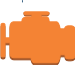 <?xml version="1.0" encoding="UTF-8"?>
<dia:diagram xmlns:dia="http://www.lysator.liu.se/~alla/dia/">
  <dia:layer name="Fondo" visible="true" active="true">
    <dia:group>
      <dia:group>
        <dia:group>
          <dia:object type="Standard - Polygon" version="0" id="O0">
            <dia:attribute name="obj_pos">
              <dia:point val="1.674,0.693"/>
            </dia:attribute>
            <dia:attribute name="obj_bb">
              <dia:rectangle val="1.673,0.693;1.674,0.696"/>
            </dia:attribute>
            <dia:attribute name="poly_points">
              <dia:point val="1.674,0.693"/>
              <dia:point val="1.674,0.696"/>
              <dia:point val="1.673,0.694"/>
            </dia:attribute>
            <dia:attribute name="line_color">
              <dia:color val="#19486f"/>
            </dia:attribute>
            <dia:attribute name="line_width">
              <dia:real val="0"/>
            </dia:attribute>
            <dia:attribute name="inner_color">
              <dia:color val="#19486f"/>
            </dia:attribute>
            <dia:attribute name="show_background">
              <dia:boolean val="true"/>
            </dia:attribute>
          </dia:object>
        </dia:group>
      </dia:group>
      <dia:object type="Standard - Beziergon" version="0" id="O1">
        <dia:attribute name="obj_pos">
          <dia:point val="4.106,2.033"/>
        </dia:attribute>
        <dia:attribute name="obj_bb">
          <dia:rectangle val="0.6,1.273;4.3,3.883"/>
        </dia:attribute>
        <dia:attribute name="bez_points">
          <dia:point val="4.106,2.033"/>
          <dia:point val="3.971,2.033"/>
          <dia:point val="4.106,2.033"/>
          <dia:point val="3.971,2.033"/>
          <dia:point val="3.87,2.033"/>
          <dia:point val="3.788,2.089"/>
          <dia:point val="3.778,2.183"/>
          <dia:point val="3.555,2.183"/>
          <dia:point val="3.778,2.183"/>
          <dia:point val="3.555,2.183"/>
          <dia:point val="3.531,1.995"/>
          <dia:point val="3.457,1.833"/>
          <dia:point val="3.37,1.833"/>
          <dia:point val="3.312,1.833"/>
          <dia:point val="3.37,1.833"/>
          <dia:point val="3.312,1.833"/>
          <dia:point val="3,1.833"/>
          <dia:point val="3.312,1.833"/>
          <dia:point val="3,1.833"/>
          <dia:point val="3,1.772"/>
          <dia:point val="3,1.833"/>
          <dia:point val="3,1.772"/>
          <dia:point val="3,1.665"/>
          <dia:point val="2.954,1.583"/>
          <dia:point val="2.847,1.583"/>
          <dia:point val="2.6,1.583"/>
          <dia:point val="2.847,1.583"/>
          <dia:point val="2.6,1.583"/>
          <dia:point val="2.6,1.433"/>
          <dia:point val="2.6,1.583"/>
          <dia:point val="2.6,1.433"/>
          <dia:point val="2.901,1.433"/>
          <dia:point val="2.6,1.433"/>
          <dia:point val="2.901,1.433"/>
          <dia:point val="2.935,1.433"/>
          <dia:point val="3,1.384"/>
          <dia:point val="3,1.349"/>
          <dia:point val="3,1.29"/>
          <dia:point val="3,1.349"/>
          <dia:point val="3,1.29"/>
          <dia:point val="3,1.255"/>
          <dia:point val="2.935,1.283"/>
          <dia:point val="2.901,1.283"/>
          <dia:point val="1.826,1.283"/>
          <dia:point val="2.901,1.283"/>
          <dia:point val="1.826,1.283"/>
          <dia:point val="1.791,1.283"/>
          <dia:point val="1.75,1.255"/>
          <dia:point val="1.75,1.29"/>
          <dia:point val="1.75,1.349"/>
          <dia:point val="1.75,1.29"/>
          <dia:point val="1.75,1.349"/>
          <dia:point val="1.75,1.384"/>
          <dia:point val="1.791,1.433"/>
          <dia:point val="1.826,1.433"/>
          <dia:point val="2.15,1.433"/>
          <dia:point val="1.826,1.433"/>
          <dia:point val="2.15,1.433"/>
          <dia:point val="2.15,1.583"/>
          <dia:point val="2.15,1.433"/>
          <dia:point val="2.15,1.583"/>
          <dia:point val="1.879,1.583"/>
          <dia:point val="2.15,1.583"/>
          <dia:point val="1.879,1.583"/>
          <dia:point val="1.772,1.583"/>
          <dia:point val="1.65,1.665"/>
          <dia:point val="1.65,1.772"/>
          <dia:point val="1.65,1.833"/>
          <dia:point val="1.65,1.772"/>
          <dia:point val="1.65,1.833"/>
          <dia:point val="1.24,1.833"/>
          <dia:point val="1.65,1.833"/>
          <dia:point val="1.24,1.833"/>
          <dia:point val="1.133,1.833"/>
          <dia:point val="1.05,1.937"/>
          <dia:point val="1.05,2.043"/>
          <dia:point val="1.05,2.633"/>
          <dia:point val="1.05,2.043"/>
          <dia:point val="1.05,2.633"/>
          <dia:point val="0.8,2.633"/>
          <dia:point val="1.05,2.633"/>
          <dia:point val="0.8,2.633"/>
          <dia:point val="0.8,1.976"/>
          <dia:point val="0.8,2.633"/>
          <dia:point val="0.8,1.976"/>
          <dia:point val="0.8,1.938"/>
          <dia:point val="0.748,1.908"/>
          <dia:point val="0.7,1.908"/>
          <dia:point val="0.652,1.908"/>
          <dia:point val="0.6,1.938"/>
          <dia:point val="0.6,1.976"/>
          <dia:point val="0.6,3.525"/>
          <dia:point val="0.6,1.976"/>
          <dia:point val="0.6,3.525"/>
          <dia:point val="0.6,3.562"/>
          <dia:point val="0.652,3.593"/>
          <dia:point val="0.7,3.593"/>
          <dia:point val="0.748,3.593"/>
          <dia:point val="0.8,3.562"/>
          <dia:point val="0.8,3.525"/>
          <dia:point val="0.8,2.883"/>
          <dia:point val="0.8,3.525"/>
          <dia:point val="0.8,2.883"/>
          <dia:point val="1.05,2.883"/>
          <dia:point val="0.8,2.883"/>
          <dia:point val="1.05,2.883"/>
          <dia:point val="1.05,3.438"/>
          <dia:point val="1.05,2.883"/>
          <dia:point val="1.05,3.438"/>
          <dia:point val="1.05,3.545"/>
          <dia:point val="1.133,3.633"/>
          <dia:point val="1.24,3.633"/>
          <dia:point val="2.098,3.633"/>
          <dia:point val="1.24,3.633"/>
          <dia:point val="2.098,3.633"/>
          <dia:point val="2.131,3.783"/>
          <dia:point val="2.194,3.883"/>
          <dia:point val="2.266,3.883"/>
          <dia:point val="3.37,3.883"/>
          <dia:point val="2.266,3.883"/>
          <dia:point val="3.37,3.883"/>
          <dia:point val="3.465,3.883"/>
          <dia:point val="3.544,3.683"/>
          <dia:point val="3.561,3.483"/>
          <dia:point val="3.8,3.483"/>
          <dia:point val="3.561,3.483"/>
          <dia:point val="3.8,3.483"/>
          <dia:point val="3.8,3.515"/>
          <dia:point val="3.8,3.483"/>
          <dia:point val="3.8,3.515"/>
          <dia:point val="3.8,3.622"/>
          <dia:point val="3.864,3.683"/>
          <dia:point val="3.971,3.683"/>
          <dia:point val="4.106,3.683"/>
          <dia:point val="3.971,3.683"/>
          <dia:point val="4.106,3.683"/>
          <dia:point val="4.213,3.683"/>
          <dia:point val="4.3,3.622"/>
          <dia:point val="4.3,3.515"/>
          <dia:point val="4.3,2.218"/>
          <dia:point val="4.3,3.515"/>
          <dia:point val="4.3,2.218"/>
          <dia:point val="4.3,2.111"/>
          <dia:point val="4.213,2.033"/>
        </dia:attribute>
        <dia:attribute name="corner_types">
          <dia:enum val="-1548163272"/>
          <dia:enum val="0"/>
          <dia:enum val="0"/>
          <dia:enum val="0"/>
          <dia:enum val="0"/>
          <dia:enum val="0"/>
          <dia:enum val="0"/>
          <dia:enum val="0"/>
          <dia:enum val="0"/>
          <dia:enum val="0"/>
          <dia:enum val="0"/>
          <dia:enum val="0"/>
          <dia:enum val="0"/>
          <dia:enum val="0"/>
          <dia:enum val="0"/>
          <dia:enum val="0"/>
          <dia:enum val="0"/>
          <dia:enum val="0"/>
          <dia:enum val="0"/>
          <dia:enum val="0"/>
          <dia:enum val="0"/>
          <dia:enum val="0"/>
          <dia:enum val="0"/>
          <dia:enum val="0"/>
          <dia:enum val="0"/>
          <dia:enum val="0"/>
          <dia:enum val="0"/>
          <dia:enum val="0"/>
          <dia:enum val="0"/>
          <dia:enum val="0"/>
          <dia:enum val="0"/>
          <dia:enum val="0"/>
          <dia:enum val="0"/>
          <dia:enum val="0"/>
          <dia:enum val="0"/>
          <dia:enum val="0"/>
          <dia:enum val="0"/>
          <dia:enum val="0"/>
          <dia:enum val="0"/>
          <dia:enum val="0"/>
          <dia:enum val="0"/>
          <dia:enum val="0"/>
          <dia:enum val="0"/>
          <dia:enum val="0"/>
          <dia:enum val="0"/>
          <dia:enum val="0"/>
          <dia:enum val="0"/>
          <dia:enum val="0"/>
          <dia:enum val="0"/>
        </dia:attribute>
        <dia:attribute name="line_color">
          <dia:color val="#9d5125"/>
        </dia:attribute>
        <dia:attribute name="line_width">
          <dia:real val="0"/>
        </dia:attribute>
        <dia:attribute name="inner_color">
          <dia:color val="#9d5125"/>
        </dia:attribute>
        <dia:attribute name="show_background">
          <dia:boolean val="true"/>
        </dia:attribute>
      </dia:object>
      <dia:object type="Standard - Beziergon" version="0" id="O2">
        <dia:attribute name="obj_pos">
          <dia:point val="4.106,1.933"/>
        </dia:attribute>
        <dia:attribute name="obj_bb">
          <dia:rectangle val="0.6,1.233;4.3,3.783"/>
        </dia:attribute>
        <dia:attribute name="bez_points">
          <dia:point val="4.106,1.933"/>
          <dia:point val="3.971,1.933"/>
          <dia:point val="4.106,1.933"/>
          <dia:point val="3.971,1.933"/>
          <dia:point val="3.87,1.933"/>
          <dia:point val="3.788,1.989"/>
          <dia:point val="3.778,2.083"/>
          <dia:point val="3.555,2.083"/>
          <dia:point val="3.778,2.083"/>
          <dia:point val="3.555,2.083"/>
          <dia:point val="3.531,1.895"/>
          <dia:point val="3.457,1.733"/>
          <dia:point val="3.37,1.733"/>
          <dia:point val="3.312,1.733"/>
          <dia:point val="3.37,1.733"/>
          <dia:point val="3.312,1.733"/>
          <dia:point val="3,1.733"/>
          <dia:point val="3.312,1.733"/>
          <dia:point val="3,1.733"/>
          <dia:point val="3,1.672"/>
          <dia:point val="3,1.733"/>
          <dia:point val="3,1.672"/>
          <dia:point val="3,1.565"/>
          <dia:point val="2.954,1.483"/>
          <dia:point val="2.847,1.483"/>
          <dia:point val="2.6,1.483"/>
          <dia:point val="2.847,1.483"/>
          <dia:point val="2.6,1.483"/>
          <dia:point val="2.6,1.383"/>
          <dia:point val="2.6,1.483"/>
          <dia:point val="2.6,1.383"/>
          <dia:point val="2.901,1.383"/>
          <dia:point val="2.6,1.383"/>
          <dia:point val="2.901,1.383"/>
          <dia:point val="2.935,1.383"/>
          <dia:point val="3,1.334"/>
          <dia:point val="3,1.3"/>
          <dia:point val="3,1.29"/>
          <dia:point val="3,1.3"/>
          <dia:point val="3,1.29"/>
          <dia:point val="3,1.255"/>
          <dia:point val="2.935,1.233"/>
          <dia:point val="2.901,1.233"/>
          <dia:point val="1.826,1.233"/>
          <dia:point val="2.901,1.233"/>
          <dia:point val="1.826,1.233"/>
          <dia:point val="1.791,1.233"/>
          <dia:point val="1.75,1.255"/>
          <dia:point val="1.75,1.29"/>
          <dia:point val="1.75,1.3"/>
          <dia:point val="1.75,1.29"/>
          <dia:point val="1.75,1.3"/>
          <dia:point val="1.75,1.334"/>
          <dia:point val="1.791,1.383"/>
          <dia:point val="1.826,1.383"/>
          <dia:point val="2.15,1.383"/>
          <dia:point val="1.826,1.383"/>
          <dia:point val="2.15,1.383"/>
          <dia:point val="2.15,1.483"/>
          <dia:point val="2.15,1.383"/>
          <dia:point val="2.15,1.483"/>
          <dia:point val="1.879,1.483"/>
          <dia:point val="2.15,1.483"/>
          <dia:point val="1.879,1.483"/>
          <dia:point val="1.772,1.483"/>
          <dia:point val="1.65,1.565"/>
          <dia:point val="1.65,1.672"/>
          <dia:point val="1.65,1.733"/>
          <dia:point val="1.65,1.672"/>
          <dia:point val="1.65,1.733"/>
          <dia:point val="1.24,1.733"/>
          <dia:point val="1.65,1.733"/>
          <dia:point val="1.24,1.733"/>
          <dia:point val="1.133,1.733"/>
          <dia:point val="1.05,1.837"/>
          <dia:point val="1.05,1.943"/>
          <dia:point val="1.05,2.533"/>
          <dia:point val="1.05,1.943"/>
          <dia:point val="1.05,2.533"/>
          <dia:point val="0.8,2.533"/>
          <dia:point val="1.05,2.533"/>
          <dia:point val="0.8,2.533"/>
          <dia:point val="0.8,1.876"/>
          <dia:point val="0.8,2.533"/>
          <dia:point val="0.8,1.876"/>
          <dia:point val="0.8,1.838"/>
          <dia:point val="0.748,1.808"/>
          <dia:point val="0.7,1.808"/>
          <dia:point val="0.652,1.808"/>
          <dia:point val="0.6,1.838"/>
          <dia:point val="0.6,1.876"/>
          <dia:point val="0.6,3.425"/>
          <dia:point val="0.6,1.876"/>
          <dia:point val="0.6,3.425"/>
          <dia:point val="0.6,3.462"/>
          <dia:point val="0.652,3.493"/>
          <dia:point val="0.7,3.493"/>
          <dia:point val="0.748,3.493"/>
          <dia:point val="0.8,3.462"/>
          <dia:point val="0.8,3.425"/>
          <dia:point val="0.8,2.783"/>
          <dia:point val="0.8,3.425"/>
          <dia:point val="0.8,2.783"/>
          <dia:point val="1.05,2.783"/>
          <dia:point val="0.8,2.783"/>
          <dia:point val="1.05,2.783"/>
          <dia:point val="1.05,3.338"/>
          <dia:point val="1.05,2.783"/>
          <dia:point val="1.05,3.338"/>
          <dia:point val="1.05,3.445"/>
          <dia:point val="1.133,3.533"/>
          <dia:point val="1.24,3.533"/>
          <dia:point val="2.098,3.533"/>
          <dia:point val="1.24,3.533"/>
          <dia:point val="2.098,3.533"/>
          <dia:point val="2.131,3.683"/>
          <dia:point val="2.194,3.783"/>
          <dia:point val="2.266,3.783"/>
          <dia:point val="3.37,3.783"/>
          <dia:point val="2.266,3.783"/>
          <dia:point val="3.37,3.783"/>
          <dia:point val="3.465,3.783"/>
          <dia:point val="3.544,3.583"/>
          <dia:point val="3.561,3.383"/>
          <dia:point val="3.8,3.383"/>
          <dia:point val="3.561,3.383"/>
          <dia:point val="3.8,3.383"/>
          <dia:point val="3.8,3.415"/>
          <dia:point val="3.8,3.383"/>
          <dia:point val="3.8,3.415"/>
          <dia:point val="3.8,3.522"/>
          <dia:point val="3.864,3.583"/>
          <dia:point val="3.971,3.583"/>
          <dia:point val="4.106,3.583"/>
          <dia:point val="3.971,3.583"/>
          <dia:point val="4.106,3.583"/>
          <dia:point val="4.213,3.583"/>
          <dia:point val="4.3,3.522"/>
          <dia:point val="4.3,3.415"/>
          <dia:point val="4.3,2.118"/>
          <dia:point val="4.3,3.415"/>
          <dia:point val="4.3,2.118"/>
          <dia:point val="4.3,2.011"/>
          <dia:point val="4.213,1.933"/>
        </dia:attribute>
        <dia:attribute name="corner_types">
          <dia:enum val="-1548163272"/>
          <dia:enum val="0"/>
          <dia:enum val="0"/>
          <dia:enum val="0"/>
          <dia:enum val="0"/>
          <dia:enum val="0"/>
          <dia:enum val="0"/>
          <dia:enum val="0"/>
          <dia:enum val="0"/>
          <dia:enum val="0"/>
          <dia:enum val="0"/>
          <dia:enum val="0"/>
          <dia:enum val="0"/>
          <dia:enum val="0"/>
          <dia:enum val="0"/>
          <dia:enum val="0"/>
          <dia:enum val="0"/>
          <dia:enum val="0"/>
          <dia:enum val="0"/>
          <dia:enum val="0"/>
          <dia:enum val="0"/>
          <dia:enum val="0"/>
          <dia:enum val="0"/>
          <dia:enum val="0"/>
          <dia:enum val="0"/>
          <dia:enum val="0"/>
          <dia:enum val="0"/>
          <dia:enum val="0"/>
          <dia:enum val="0"/>
          <dia:enum val="0"/>
          <dia:enum val="0"/>
          <dia:enum val="0"/>
          <dia:enum val="0"/>
          <dia:enum val="0"/>
          <dia:enum val="0"/>
          <dia:enum val="0"/>
          <dia:enum val="0"/>
          <dia:enum val="0"/>
          <dia:enum val="0"/>
          <dia:enum val="0"/>
          <dia:enum val="0"/>
          <dia:enum val="0"/>
          <dia:enum val="0"/>
          <dia:enum val="0"/>
          <dia:enum val="0"/>
          <dia:enum val="0"/>
          <dia:enum val="0"/>
          <dia:enum val="0"/>
          <dia:enum val="0"/>
        </dia:attribute>
        <dia:attribute name="line_color">
          <dia:color val="#f48334"/>
        </dia:attribute>
        <dia:attribute name="line_width">
          <dia:real val="0"/>
        </dia:attribute>
        <dia:attribute name="inner_color">
          <dia:color val="#f48334"/>
        </dia:attribute>
        <dia:attribute name="show_background">
          <dia:boolean val="true"/>
        </dia:attribute>
      </dia:object>
    </dia:group>
  </dia:layer>
</dia:diagram>
